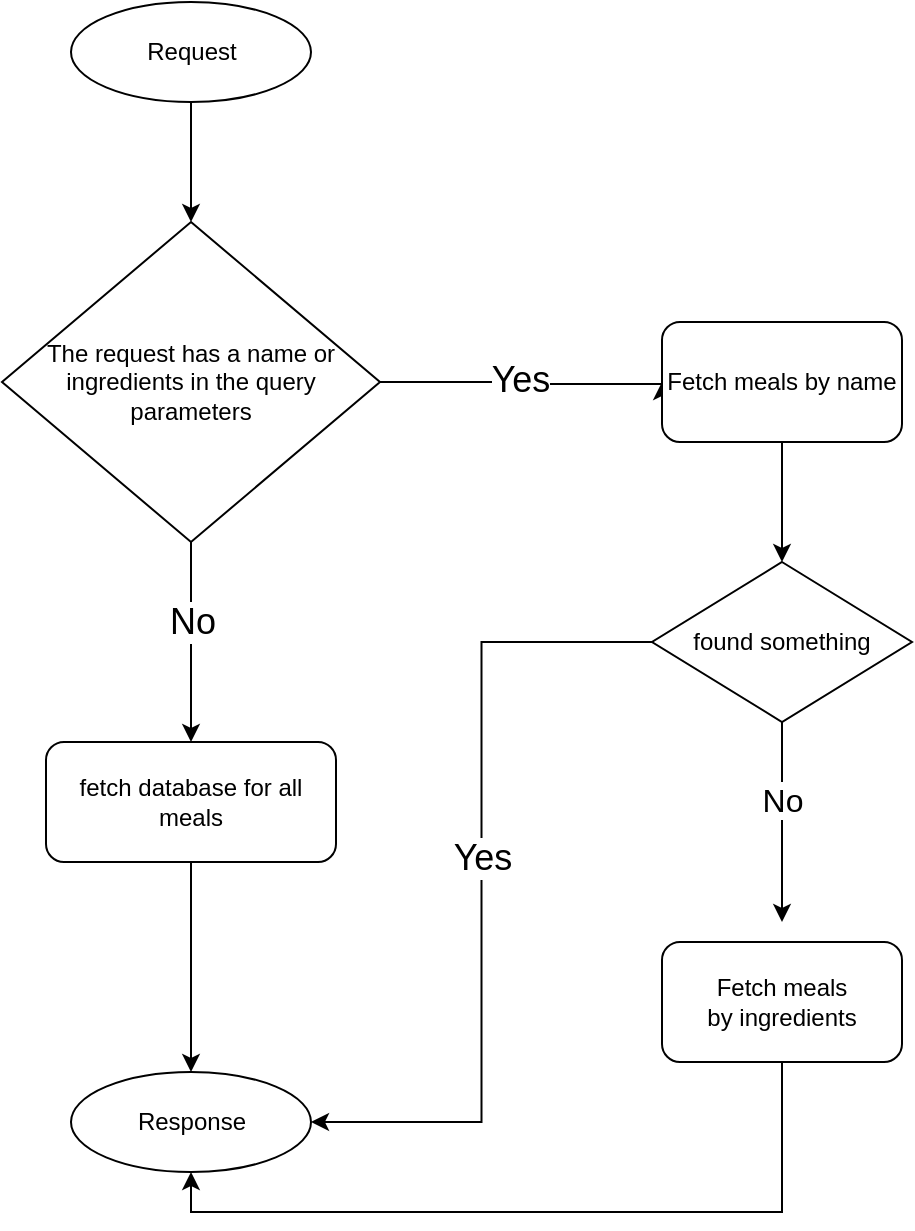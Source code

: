 <mxfile version="23.1.4" type="device">
  <diagram id="C5RBs43oDa-KdzZeNtuy" name="Page-1">
    <mxGraphModel dx="4185" dy="1865" grid="1" gridSize="10" guides="1" tooltips="1" connect="1" arrows="1" fold="1" page="1" pageScale="1" pageWidth="827" pageHeight="1169" math="0" shadow="0">
      <root>
        <mxCell id="WIyWlLk6GJQsqaUBKTNV-0" />
        <mxCell id="WIyWlLk6GJQsqaUBKTNV-1" parent="WIyWlLk6GJQsqaUBKTNV-0" />
        <mxCell id="DYypWPZzhipKXXGTF4_w-3" style="edgeStyle=orthogonalEdgeStyle;rounded=0;orthogonalLoop=1;jettySize=auto;html=1;entryX=0;entryY=0.5;entryDx=0;entryDy=0;" edge="1" parent="WIyWlLk6GJQsqaUBKTNV-1" source="DYypWPZzhipKXXGTF4_w-1" target="DYypWPZzhipKXXGTF4_w-16">
          <mxGeometry relative="1" as="geometry">
            <mxPoint x="536" y="472" as="targetPoint" />
            <Array as="points">
              <mxPoint x="456" y="472" />
              <mxPoint x="456" y="473" />
            </Array>
          </mxGeometry>
        </mxCell>
        <mxCell id="DYypWPZzhipKXXGTF4_w-5" value="sim" style="edgeLabel;html=1;align=center;verticalAlign=middle;resizable=0;points=[];" vertex="1" connectable="0" parent="DYypWPZzhipKXXGTF4_w-3">
          <mxGeometry x="-0.232" y="2" relative="1" as="geometry">
            <mxPoint x="19" y="2" as="offset" />
          </mxGeometry>
        </mxCell>
        <mxCell id="DYypWPZzhipKXXGTF4_w-6" value="&lt;font style=&quot;font-size: 18px;&quot;&gt;Yes&lt;br&gt;&lt;/font&gt;" style="edgeLabel;html=1;align=center;verticalAlign=middle;resizable=0;points=[];" vertex="1" connectable="0" parent="DYypWPZzhipKXXGTF4_w-3">
          <mxGeometry x="-0.025" y="1" relative="1" as="geometry">
            <mxPoint as="offset" />
          </mxGeometry>
        </mxCell>
        <mxCell id="DYypWPZzhipKXXGTF4_w-9" style="edgeStyle=orthogonalEdgeStyle;rounded=0;orthogonalLoop=1;jettySize=auto;html=1;" edge="1" parent="WIyWlLk6GJQsqaUBKTNV-1" source="DYypWPZzhipKXXGTF4_w-1" target="DYypWPZzhipKXXGTF4_w-8">
          <mxGeometry relative="1" as="geometry" />
        </mxCell>
        <mxCell id="DYypWPZzhipKXXGTF4_w-21" value="&lt;font style=&quot;font-size: 18px;&quot;&gt;No&lt;/font&gt;" style="edgeLabel;html=1;align=center;verticalAlign=middle;resizable=0;points=[];" vertex="1" connectable="0" parent="DYypWPZzhipKXXGTF4_w-9">
          <mxGeometry x="-0.371" y="3" relative="1" as="geometry">
            <mxPoint x="-3" y="8" as="offset" />
          </mxGeometry>
        </mxCell>
        <mxCell id="DYypWPZzhipKXXGTF4_w-1" value="The request has a name or ingredients in the query parameters" style="rhombus;whiteSpace=wrap;html=1;" vertex="1" parent="WIyWlLk6GJQsqaUBKTNV-1">
          <mxGeometry x="186" y="392" width="189" height="160" as="geometry" />
        </mxCell>
        <mxCell id="DYypWPZzhipKXXGTF4_w-15" style="edgeStyle=orthogonalEdgeStyle;rounded=0;orthogonalLoop=1;jettySize=auto;html=1;" edge="1" parent="WIyWlLk6GJQsqaUBKTNV-1" source="DYypWPZzhipKXXGTF4_w-8" target="DYypWPZzhipKXXGTF4_w-14">
          <mxGeometry relative="1" as="geometry" />
        </mxCell>
        <mxCell id="DYypWPZzhipKXXGTF4_w-8" value="fetch database for all meals" style="rounded=1;whiteSpace=wrap;html=1;" vertex="1" parent="WIyWlLk6GJQsqaUBKTNV-1">
          <mxGeometry x="208" y="652" width="145" height="60" as="geometry" />
        </mxCell>
        <mxCell id="DYypWPZzhipKXXGTF4_w-13" style="edgeStyle=orthogonalEdgeStyle;rounded=0;orthogonalLoop=1;jettySize=auto;html=1;entryX=0.5;entryY=0;entryDx=0;entryDy=0;" edge="1" parent="WIyWlLk6GJQsqaUBKTNV-1" source="DYypWPZzhipKXXGTF4_w-12" target="DYypWPZzhipKXXGTF4_w-1">
          <mxGeometry relative="1" as="geometry" />
        </mxCell>
        <mxCell id="DYypWPZzhipKXXGTF4_w-12" value="Request" style="ellipse;whiteSpace=wrap;html=1;" vertex="1" parent="WIyWlLk6GJQsqaUBKTNV-1">
          <mxGeometry x="220.5" y="282" width="120" height="50" as="geometry" />
        </mxCell>
        <mxCell id="DYypWPZzhipKXXGTF4_w-14" value="Response" style="ellipse;whiteSpace=wrap;html=1;" vertex="1" parent="WIyWlLk6GJQsqaUBKTNV-1">
          <mxGeometry x="220.5" y="817" width="120" height="50" as="geometry" />
        </mxCell>
        <mxCell id="DYypWPZzhipKXXGTF4_w-19" style="edgeStyle=orthogonalEdgeStyle;rounded=0;orthogonalLoop=1;jettySize=auto;html=1;" edge="1" parent="WIyWlLk6GJQsqaUBKTNV-1" source="DYypWPZzhipKXXGTF4_w-16" target="DYypWPZzhipKXXGTF4_w-18">
          <mxGeometry relative="1" as="geometry" />
        </mxCell>
        <mxCell id="DYypWPZzhipKXXGTF4_w-16" value="Fetch meals by name" style="rounded=1;whiteSpace=wrap;html=1;" vertex="1" parent="WIyWlLk6GJQsqaUBKTNV-1">
          <mxGeometry x="516" y="442" width="120" height="60" as="geometry" />
        </mxCell>
        <mxCell id="DYypWPZzhipKXXGTF4_w-20" style="edgeStyle=orthogonalEdgeStyle;rounded=0;orthogonalLoop=1;jettySize=auto;html=1;entryX=1;entryY=0.5;entryDx=0;entryDy=0;" edge="1" parent="WIyWlLk6GJQsqaUBKTNV-1" source="DYypWPZzhipKXXGTF4_w-18" target="DYypWPZzhipKXXGTF4_w-14">
          <mxGeometry relative="1" as="geometry">
            <mxPoint x="576" y="772" as="targetPoint" />
          </mxGeometry>
        </mxCell>
        <mxCell id="DYypWPZzhipKXXGTF4_w-23" value="&lt;font style=&quot;font-size: 18px;&quot;&gt;Yes&lt;/font&gt;" style="edgeLabel;html=1;align=center;verticalAlign=middle;resizable=0;points=[];" vertex="1" connectable="0" parent="DYypWPZzhipKXXGTF4_w-20">
          <mxGeometry x="-0.06" y="-2" relative="1" as="geometry">
            <mxPoint x="2" as="offset" />
          </mxGeometry>
        </mxCell>
        <mxCell id="DYypWPZzhipKXXGTF4_w-25" style="edgeStyle=orthogonalEdgeStyle;rounded=0;orthogonalLoop=1;jettySize=auto;html=1;" edge="1" parent="WIyWlLk6GJQsqaUBKTNV-1" source="DYypWPZzhipKXXGTF4_w-18">
          <mxGeometry relative="1" as="geometry">
            <mxPoint x="576" y="742" as="targetPoint" />
          </mxGeometry>
        </mxCell>
        <mxCell id="DYypWPZzhipKXXGTF4_w-26" value="&lt;font size=&quot;3&quot;&gt;No&lt;/font&gt;" style="edgeLabel;html=1;align=center;verticalAlign=middle;resizable=0;points=[];" vertex="1" connectable="0" parent="DYypWPZzhipKXXGTF4_w-25">
          <mxGeometry x="-0.222" relative="1" as="geometry">
            <mxPoint as="offset" />
          </mxGeometry>
        </mxCell>
        <mxCell id="DYypWPZzhipKXXGTF4_w-18" value="found something" style="rhombus;whiteSpace=wrap;html=1;" vertex="1" parent="WIyWlLk6GJQsqaUBKTNV-1">
          <mxGeometry x="511" y="562" width="130" height="80" as="geometry" />
        </mxCell>
        <mxCell id="DYypWPZzhipKXXGTF4_w-29" style="edgeStyle=orthogonalEdgeStyle;rounded=0;orthogonalLoop=1;jettySize=auto;html=1;entryX=0.5;entryY=1;entryDx=0;entryDy=0;" edge="1" parent="WIyWlLk6GJQsqaUBKTNV-1" source="DYypWPZzhipKXXGTF4_w-27" target="DYypWPZzhipKXXGTF4_w-14">
          <mxGeometry relative="1" as="geometry">
            <Array as="points">
              <mxPoint x="576" y="887" />
              <mxPoint x="281" y="887" />
            </Array>
          </mxGeometry>
        </mxCell>
        <mxCell id="DYypWPZzhipKXXGTF4_w-27" value="Fetch meals by&amp;nbsp;ingredients" style="rounded=1;whiteSpace=wrap;html=1;" vertex="1" parent="WIyWlLk6GJQsqaUBKTNV-1">
          <mxGeometry x="516" y="752" width="120" height="60" as="geometry" />
        </mxCell>
      </root>
    </mxGraphModel>
  </diagram>
</mxfile>
